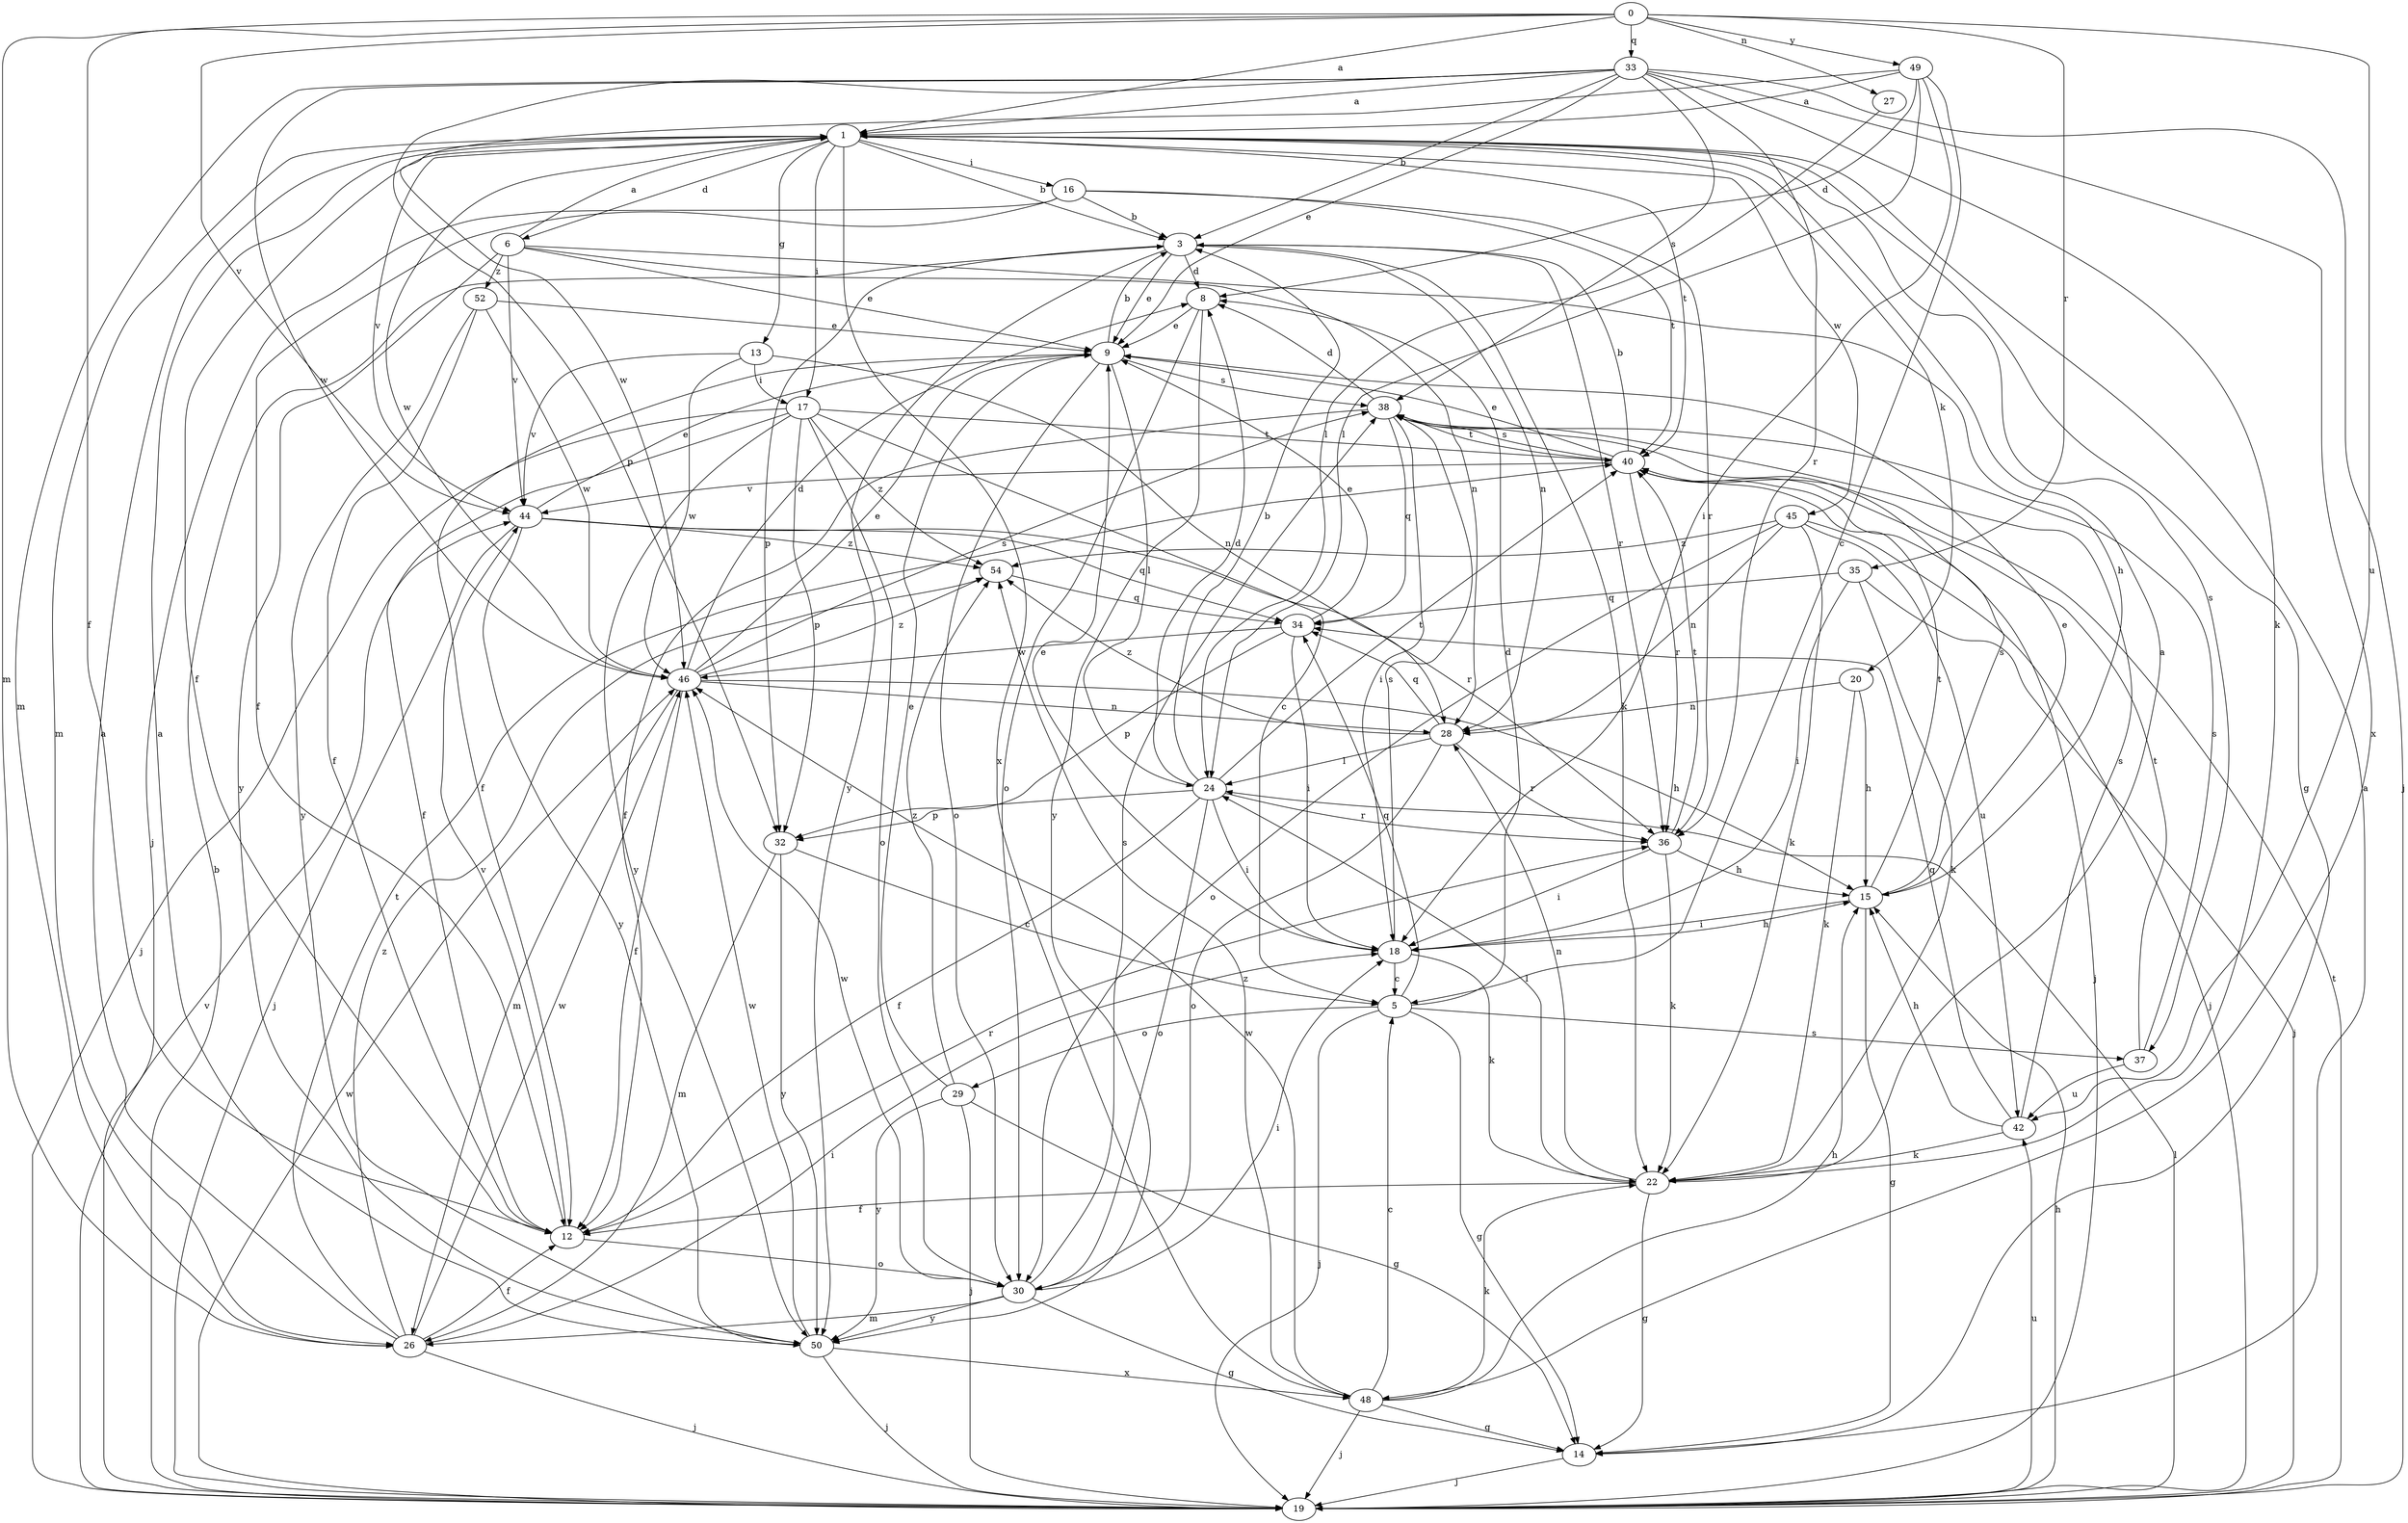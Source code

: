 strict digraph  {
0;
1;
3;
5;
6;
8;
9;
12;
13;
14;
15;
16;
17;
18;
19;
20;
22;
24;
26;
27;
28;
29;
30;
32;
33;
34;
35;
36;
37;
38;
40;
42;
44;
45;
46;
48;
49;
50;
52;
54;
0 -> 1  [label=a];
0 -> 12  [label=f];
0 -> 26  [label=m];
0 -> 27  [label=n];
0 -> 33  [label=q];
0 -> 35  [label=r];
0 -> 42  [label=u];
0 -> 44  [label=v];
0 -> 49  [label=y];
1 -> 3  [label=b];
1 -> 6  [label=d];
1 -> 12  [label=f];
1 -> 13  [label=g];
1 -> 14  [label=g];
1 -> 16  [label=i];
1 -> 17  [label=i];
1 -> 20  [label=k];
1 -> 26  [label=m];
1 -> 37  [label=s];
1 -> 40  [label=t];
1 -> 44  [label=v];
1 -> 45  [label=w];
1 -> 46  [label=w];
1 -> 48  [label=x];
3 -> 8  [label=d];
3 -> 9  [label=e];
3 -> 22  [label=k];
3 -> 28  [label=n];
3 -> 32  [label=p];
3 -> 36  [label=r];
3 -> 50  [label=y];
5 -> 8  [label=d];
5 -> 14  [label=g];
5 -> 19  [label=j];
5 -> 29  [label=o];
5 -> 34  [label=q];
5 -> 37  [label=s];
6 -> 1  [label=a];
6 -> 9  [label=e];
6 -> 15  [label=h];
6 -> 28  [label=n];
6 -> 44  [label=v];
6 -> 50  [label=y];
6 -> 52  [label=z];
8 -> 9  [label=e];
8 -> 30  [label=o];
8 -> 50  [label=y];
9 -> 3  [label=b];
9 -> 12  [label=f];
9 -> 24  [label=l];
9 -> 30  [label=o];
9 -> 38  [label=s];
12 -> 30  [label=o];
12 -> 36  [label=r];
12 -> 44  [label=v];
13 -> 17  [label=i];
13 -> 28  [label=n];
13 -> 44  [label=v];
13 -> 46  [label=w];
14 -> 1  [label=a];
14 -> 19  [label=j];
15 -> 9  [label=e];
15 -> 14  [label=g];
15 -> 18  [label=i];
15 -> 38  [label=s];
15 -> 40  [label=t];
16 -> 3  [label=b];
16 -> 12  [label=f];
16 -> 19  [label=j];
16 -> 36  [label=r];
16 -> 40  [label=t];
17 -> 5  [label=c];
17 -> 12  [label=f];
17 -> 19  [label=j];
17 -> 30  [label=o];
17 -> 32  [label=p];
17 -> 40  [label=t];
17 -> 50  [label=y];
17 -> 54  [label=z];
18 -> 5  [label=c];
18 -> 9  [label=e];
18 -> 15  [label=h];
18 -> 22  [label=k];
18 -> 38  [label=s];
19 -> 3  [label=b];
19 -> 15  [label=h];
19 -> 24  [label=l];
19 -> 40  [label=t];
19 -> 42  [label=u];
19 -> 44  [label=v];
19 -> 46  [label=w];
20 -> 15  [label=h];
20 -> 22  [label=k];
20 -> 28  [label=n];
22 -> 1  [label=a];
22 -> 12  [label=f];
22 -> 14  [label=g];
22 -> 24  [label=l];
22 -> 28  [label=n];
24 -> 3  [label=b];
24 -> 8  [label=d];
24 -> 12  [label=f];
24 -> 18  [label=i];
24 -> 30  [label=o];
24 -> 32  [label=p];
24 -> 36  [label=r];
24 -> 40  [label=t];
26 -> 1  [label=a];
26 -> 12  [label=f];
26 -> 18  [label=i];
26 -> 19  [label=j];
26 -> 40  [label=t];
26 -> 46  [label=w];
26 -> 54  [label=z];
27 -> 24  [label=l];
28 -> 24  [label=l];
28 -> 30  [label=o];
28 -> 34  [label=q];
28 -> 36  [label=r];
28 -> 54  [label=z];
29 -> 9  [label=e];
29 -> 14  [label=g];
29 -> 19  [label=j];
29 -> 50  [label=y];
29 -> 54  [label=z];
30 -> 14  [label=g];
30 -> 18  [label=i];
30 -> 26  [label=m];
30 -> 38  [label=s];
30 -> 46  [label=w];
30 -> 50  [label=y];
32 -> 5  [label=c];
32 -> 26  [label=m];
32 -> 50  [label=y];
33 -> 1  [label=a];
33 -> 3  [label=b];
33 -> 9  [label=e];
33 -> 19  [label=j];
33 -> 22  [label=k];
33 -> 26  [label=m];
33 -> 32  [label=p];
33 -> 36  [label=r];
33 -> 38  [label=s];
33 -> 46  [label=w];
33 -> 48  [label=x];
34 -> 9  [label=e];
34 -> 18  [label=i];
34 -> 32  [label=p];
34 -> 46  [label=w];
35 -> 18  [label=i];
35 -> 19  [label=j];
35 -> 22  [label=k];
35 -> 34  [label=q];
36 -> 15  [label=h];
36 -> 18  [label=i];
36 -> 22  [label=k];
36 -> 40  [label=t];
37 -> 38  [label=s];
37 -> 40  [label=t];
37 -> 42  [label=u];
38 -> 8  [label=d];
38 -> 12  [label=f];
38 -> 18  [label=i];
38 -> 34  [label=q];
38 -> 40  [label=t];
40 -> 3  [label=b];
40 -> 9  [label=e];
40 -> 19  [label=j];
40 -> 36  [label=r];
40 -> 38  [label=s];
40 -> 44  [label=v];
42 -> 15  [label=h];
42 -> 22  [label=k];
42 -> 34  [label=q];
42 -> 38  [label=s];
44 -> 9  [label=e];
44 -> 19  [label=j];
44 -> 34  [label=q];
44 -> 36  [label=r];
44 -> 50  [label=y];
44 -> 54  [label=z];
45 -> 19  [label=j];
45 -> 22  [label=k];
45 -> 28  [label=n];
45 -> 30  [label=o];
45 -> 42  [label=u];
45 -> 54  [label=z];
46 -> 8  [label=d];
46 -> 9  [label=e];
46 -> 12  [label=f];
46 -> 15  [label=h];
46 -> 26  [label=m];
46 -> 28  [label=n];
46 -> 38  [label=s];
46 -> 54  [label=z];
48 -> 5  [label=c];
48 -> 14  [label=g];
48 -> 15  [label=h];
48 -> 19  [label=j];
48 -> 22  [label=k];
48 -> 46  [label=w];
48 -> 54  [label=z];
49 -> 1  [label=a];
49 -> 5  [label=c];
49 -> 8  [label=d];
49 -> 18  [label=i];
49 -> 24  [label=l];
49 -> 46  [label=w];
50 -> 1  [label=a];
50 -> 19  [label=j];
50 -> 46  [label=w];
50 -> 48  [label=x];
52 -> 9  [label=e];
52 -> 12  [label=f];
52 -> 46  [label=w];
52 -> 50  [label=y];
54 -> 34  [label=q];
}
